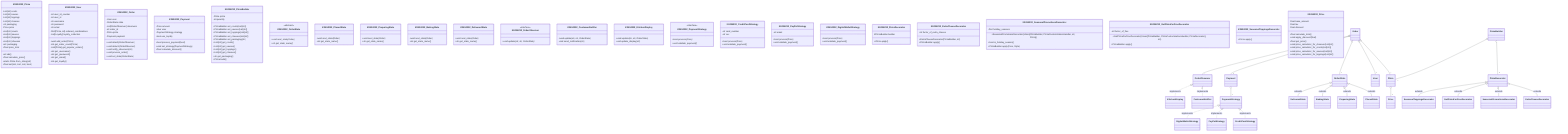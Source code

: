 ---
config:
  theme: default
  themeVariables:
    primaryColor: "#1f77b4"
    primaryTextColor: "#2d3436"
    primaryBorderColor: "#2d3436" 
    lineColor: "#2d3436"
    secondaryColor: "#ffffff"
  flowchart:
    diagramPadding: 20
    nodeSpacing: 50
    rankSpacing: 50
    defaultRenderer: elk
    curve: ortho
---
classDiagram
    class K2434232_Pizza {
        -List[str] crusts
        -List[str] sauces
        -List[str] toppings
        -List[str] cheeses
        -str packaging
        -Price price
        +str __str__()
        +float calculate_price()
        +static Pizza from_string(str)
        +float set(List, List, List, bool)
        +List[str] crusts
        +List[str] sauces
        +List[str] toppings
        +List[str] cheeses
        +str packaging
        +float price_total
    }

    class K2434232_User {
        -int user_id_counter
        -int user_id
        -str username
        -str password
        -str email
        -Dict[Pizza, int] ordered_combinations
        -List[Loyalty] loyalty_collection
        +void add_order(Pizza)
        +int get_order_count(Pizza)
        +List[Pizza] get_popular_orders()
        +str get_username()
        +str get_password()
        +str get_email()
        +int get_loyalty()
    }

    class K2434232_Order {
        -User user
        -OrderState state
        -List[OrderObserver] observers
        -str order_id
        -Pizza pizza
        -Payment payment
        +void attach(OrderObserver)
        +void detach(OrderObserver)
        +void notify_observers(str)
        +void process_order()
        +void set_state(OrderState)
    }

    class K2434232_Payment {
        -Price amount
        -User user
        -PaymentStrategy strategy
        -bool use_loyalty
        +bool process_payment(bool)
        +void set_strategy(PaymentStrategy)
        +float calculate_discount()
    }

    class K2434232_PizzaBuilder {
        -Pizza pizza
        -int quantity
        +PizzaBuilder set_crusts(List[str])
        +PizzaBuilder set_sauces(List[str])
        +PizzaBuilder set_toppings(List[str])
        +PizzaBuilder set_cheeses(List[str])
        +PizzaBuilder set_packaging(str)
        +List[str] get_crusts()
        +List[str] get_sauces()
        +List[str] get_toppings()
        +List[str] get_cheeses()
        +str get_packaging()
        +Pizza build()
    }

    class K2434232_OrderState {
        <<abstract>>
        +void next_state(Order)*
        +str get_state_name()*
    }

    class K2434232_PlacedState {
        +void next_state(Order)
        +str get_state_name()
    }

    class K2434232_PreparingState {
        +void next_state(Order)
        +str get_state_name()
    }

    class K2434232_BakingState {
        +void next_state(Order)
        +str get_state_name()
    }

    class K2434232_DeliveredState {
        +void next_state(Order)
        +str get_state_name()
    }

    class K2434232_OrderObserver {
        <<interface>>
        +void update(str, str, OrderState)*
    }

    class K2434232_CustomerNotifier {
        +void update(str, str, OrderState)
        -void send_notification(str)
    }

    class K2434232_KitchenDisplay {
        +void update(str, str, OrderState)
        -void update_display(str)
    }

    class K2434232_PaymentStrategy {
        <<interface>>
        +bool process(Price)*
        +void validate_payment()*
    }

    class K2434232_CreditCardStrategy {
        -str card_number
        -str cvv
        +bool process(Price)
        +void validate_payment()
    }

    class K2434232_PayPalStrategy {
        -str email
        +bool process(Price)
        +void validate_payment()
    }

    class K2434232_DigitalWalletStrategy {
        +bool process(Price)
        +void validate_payment()
    }

    class K2434232_PizzaDecorator {
        #PizzaBuilder builder
        +Pizza apply()*
    }

    %% Extra Cheese Decorator
    class K2434232_ExtraCheeseDecorator {
        -int factor_of_extra_cheese
        +ExtraCheeseDecorator(PizzaBuilder, int)
        +PizzaBuilder apply()
    }

    %% Seasonal Promotions Decorator
    class K2434232_SeasonalPromotionsDecorator {
        -Dict holiday_seasons
        +SeasonalPromotionsDecorator(Union[PizzaBuilder, PizzaCustomizationHandler, str, Pizza])
        +bool is_holiday_season()
        +PizzaBuilder apply(Fore, Style)
    }
    
    %% Get Pizza For Free Decorator
    class K2434232_GetPizzaForFreeDecorator {
        -int factor_of_free
        +GetPizzaForFreeDecorator(Union[PizzaBuilder, PizzaCustomizationHandler, PizzaDecorator], int)
        +PizzaBuilder apply()
    }

    class K2434232_SeasonalToppingsDecorator {
        +Pizza apply()
    }

    class K2434232_Price {
        -float base_amount
        -float tax
        -float discount
        +float calculate_total()
        +void apply_discount(float)
        +float get_price()
        +void price_calculator_for_cheeses(List[str])
        +void price_calculator_for_crusts(List[str])
        +void price_calculator_for_sauces(List[str])
        +void price_calculator_for_toppings(List[str])
    }

    %% Core Composition Relationships with Orthogonal Lines
    Order o-- "1" Pizza
    Order o-- "1" User
    Order o-- "1" OrderState
    Order o-- "1" Payment  
    Order o-- "*" OrderObserver
    Payment o-- "1" PaymentStrategy
    PizzaBuilder o-- "1" PizzaDecorator
    PizzaBuilder o-- "1" Pizza
    Pizza o-- "1" Price

    %% State Pattern Inheritance (90-degree connections)
    OrderState <|-- PlacedState : extends
    OrderState <|-- PreparingState : extends
    OrderState <|-- BakingState : extends 
    OrderState <|-- DeliveredState : extends

    %% Observer Pattern Implementation (Orthogonal)
    OrderObserver <|.. CustomerNotifier : implements
    OrderObserver <|.. KitchenDisplay : implements

    %% Strategy Pattern Implementation
    PaymentStrategy <|.. CreditCardStrategy : implements
    PaymentStrategy <|.. PayPalStrategy : implements
    PaymentStrategy <|.. DigitalWalletStrategy : implements

    %% Decorator Pattern Extensions
    PizzaDecorator <|-- ExtraCheeseDecorator : extends
    PizzaDecorator <|-- SeasonalPromotionsDecorator : extends
    PizzaDecorator <|-- GetPizzaForFreeDecorator : extends
    PizzaDecorator <|-- SeasonalToppingsDecorator : extends

    %% Layout Direction
    direction TB